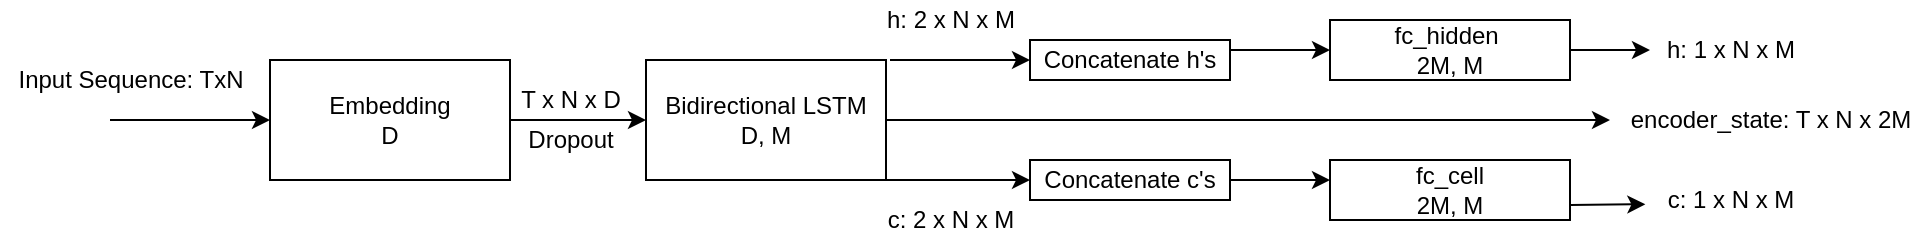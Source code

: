 <mxfile version="17.4.5"><diagram id="kgpKYQtTHZ0yAKxKKP6v" name="Page-1"><mxGraphModel dx="1956" dy="549" grid="1" gridSize="10" guides="1" tooltips="1" connect="1" arrows="1" fold="1" page="1" pageScale="1" pageWidth="850" pageHeight="1100" math="0" shadow="0"><root><mxCell id="0"/><mxCell id="1" parent="0"/><mxCell id="d5u5MUOFGdJi3789RMhG-2" value="Embedding&lt;br&gt;D" style="rounded=0;whiteSpace=wrap;html=1;" vertex="1" parent="1"><mxGeometry x="100" y="140" width="120" height="60" as="geometry"/></mxCell><mxCell id="d5u5MUOFGdJi3789RMhG-3" value="" style="endArrow=classic;html=1;rounded=0;entryX=0;entryY=0.5;entryDx=0;entryDy=0;" edge="1" parent="1" target="d5u5MUOFGdJi3789RMhG-2"><mxGeometry width="50" height="50" relative="1" as="geometry"><mxPoint x="20" y="170" as="sourcePoint"/><mxPoint x="450" y="290" as="targetPoint"/><Array as="points"/></mxGeometry></mxCell><mxCell id="d5u5MUOFGdJi3789RMhG-4" value="Input Sequence: TxN" style="text;html=1;resizable=0;autosize=1;align=center;verticalAlign=middle;points=[];fillColor=none;strokeColor=none;rounded=0;" vertex="1" parent="1"><mxGeometry x="-35" y="140" width="130" height="20" as="geometry"/></mxCell><mxCell id="d5u5MUOFGdJi3789RMhG-5" value="Bidirectional LSTM&lt;br&gt;D, M" style="rounded=0;whiteSpace=wrap;html=1;" vertex="1" parent="1"><mxGeometry x="288" y="140" width="120" height="60" as="geometry"/></mxCell><mxCell id="d5u5MUOFGdJi3789RMhG-7" value="" style="endArrow=classic;html=1;rounded=0;exitX=1;exitY=0.5;exitDx=0;exitDy=0;entryX=0;entryY=0.5;entryDx=0;entryDy=0;" edge="1" parent="1" source="d5u5MUOFGdJi3789RMhG-2" target="d5u5MUOFGdJi3789RMhG-5"><mxGeometry width="50" height="50" relative="1" as="geometry"><mxPoint x="400" y="340" as="sourcePoint"/><mxPoint x="450" y="290" as="targetPoint"/></mxGeometry></mxCell><mxCell id="d5u5MUOFGdJi3789RMhG-8" value="Dropout&lt;br&gt;" style="text;html=1;resizable=0;autosize=1;align=center;verticalAlign=middle;points=[];fillColor=none;strokeColor=none;rounded=0;" vertex="1" parent="1"><mxGeometry x="220" y="170" width="60" height="20" as="geometry"/></mxCell><mxCell id="d5u5MUOFGdJi3789RMhG-10" value="" style="endArrow=classic;html=1;rounded=0;exitX=1;exitY=1;exitDx=0;exitDy=0;" edge="1" parent="1" source="d5u5MUOFGdJi3789RMhG-5"><mxGeometry width="50" height="50" relative="1" as="geometry"><mxPoint x="420" y="150" as="sourcePoint"/><mxPoint x="480" y="200" as="targetPoint"/></mxGeometry></mxCell><mxCell id="d5u5MUOFGdJi3789RMhG-11" value="" style="endArrow=classic;html=1;rounded=0;exitX=1;exitY=0.5;exitDx=0;exitDy=0;" edge="1" parent="1" source="d5u5MUOFGdJi3789RMhG-5"><mxGeometry width="50" height="50" relative="1" as="geometry"><mxPoint x="430" y="160" as="sourcePoint"/><mxPoint x="770" y="170" as="targetPoint"/></mxGeometry></mxCell><mxCell id="d5u5MUOFGdJi3789RMhG-13" value="fc_hidden&amp;nbsp;&lt;br&gt;2M, M" style="rounded=0;whiteSpace=wrap;html=1;" vertex="1" parent="1"><mxGeometry x="630" y="120" width="120" height="30" as="geometry"/></mxCell><mxCell id="d5u5MUOFGdJi3789RMhG-14" value="fc_cell&lt;br&gt;2M, M" style="rounded=0;whiteSpace=wrap;html=1;" vertex="1" parent="1"><mxGeometry x="630" y="190" width="120" height="30" as="geometry"/></mxCell><mxCell id="d5u5MUOFGdJi3789RMhG-15" value="T x N x D" style="text;html=1;resizable=0;autosize=1;align=center;verticalAlign=middle;points=[];fillColor=none;strokeColor=none;rounded=0;" vertex="1" parent="1"><mxGeometry x="215" y="150" width="70" height="20" as="geometry"/></mxCell><mxCell id="d5u5MUOFGdJi3789RMhG-16" value="h: 2 x N x M" style="text;html=1;resizable=0;autosize=1;align=center;verticalAlign=middle;points=[];fillColor=none;strokeColor=none;rounded=0;rotation=0;" vertex="1" parent="1"><mxGeometry x="400" y="110" width="80" height="20" as="geometry"/></mxCell><mxCell id="d5u5MUOFGdJi3789RMhG-19" value="c: 2 x N x M" style="text;html=1;resizable=0;autosize=1;align=center;verticalAlign=middle;points=[];fillColor=none;strokeColor=none;rounded=0;rotation=0;" vertex="1" parent="1"><mxGeometry x="400" y="210" width="80" height="20" as="geometry"/></mxCell><mxCell id="d5u5MUOFGdJi3789RMhG-20" value="encoder_state: T x N x 2M" style="text;html=1;resizable=0;autosize=1;align=center;verticalAlign=middle;points=[];fillColor=none;strokeColor=none;rounded=0;" vertex="1" parent="1"><mxGeometry x="770" y="160" width="160" height="20" as="geometry"/></mxCell><mxCell id="d5u5MUOFGdJi3789RMhG-21" value="Concatenate h's" style="rounded=0;whiteSpace=wrap;html=1;" vertex="1" parent="1"><mxGeometry x="480" y="130" width="100" height="20" as="geometry"/></mxCell><mxCell id="d5u5MUOFGdJi3789RMhG-24" value="Concatenate c's" style="rounded=0;whiteSpace=wrap;html=1;" vertex="1" parent="1"><mxGeometry x="480" y="190" width="100" height="20" as="geometry"/></mxCell><mxCell id="d5u5MUOFGdJi3789RMhG-28" value="" style="endArrow=classic;html=1;rounded=0;entryX=0;entryY=0.5;entryDx=0;entryDy=0;" edge="1" parent="1" target="d5u5MUOFGdJi3789RMhG-21"><mxGeometry width="50" height="50" relative="1" as="geometry"><mxPoint x="410" y="140" as="sourcePoint"/><mxPoint x="470" y="140" as="targetPoint"/></mxGeometry></mxCell><mxCell id="d5u5MUOFGdJi3789RMhG-31" value="" style="endArrow=classic;html=1;rounded=0;entryX=0;entryY=0.5;entryDx=0;entryDy=0;exitX=1;exitY=0.25;exitDx=0;exitDy=0;" edge="1" parent="1" source="d5u5MUOFGdJi3789RMhG-21" target="d5u5MUOFGdJi3789RMhG-13"><mxGeometry width="50" height="50" relative="1" as="geometry"><mxPoint x="480" y="310" as="sourcePoint"/><mxPoint x="530" y="260" as="targetPoint"/></mxGeometry></mxCell><mxCell id="d5u5MUOFGdJi3789RMhG-32" value="" style="endArrow=classic;html=1;rounded=0;exitX=1;exitY=0.5;exitDx=0;exitDy=0;" edge="1" parent="1" source="d5u5MUOFGdJi3789RMhG-24"><mxGeometry width="50" height="50" relative="1" as="geometry"><mxPoint x="590" y="145" as="sourcePoint"/><mxPoint x="630" y="200" as="targetPoint"/></mxGeometry></mxCell><mxCell id="d5u5MUOFGdJi3789RMhG-33" value="h: 1 x N x M" style="text;html=1;resizable=0;autosize=1;align=center;verticalAlign=middle;points=[];fillColor=none;strokeColor=none;rounded=0;rotation=0;" vertex="1" parent="1"><mxGeometry x="790" y="125" width="80" height="20" as="geometry"/></mxCell><mxCell id="d5u5MUOFGdJi3789RMhG-34" value="c: 1 x N x M" style="text;html=1;resizable=0;autosize=1;align=center;verticalAlign=middle;points=[];fillColor=none;strokeColor=none;rounded=0;rotation=0;" vertex="1" parent="1"><mxGeometry x="790" y="200" width="80" height="20" as="geometry"/></mxCell><mxCell id="d5u5MUOFGdJi3789RMhG-37" value="" style="endArrow=classic;html=1;rounded=0;exitX=1;exitY=0.5;exitDx=0;exitDy=0;" edge="1" parent="1" source="d5u5MUOFGdJi3789RMhG-13"><mxGeometry width="50" height="50" relative="1" as="geometry"><mxPoint x="460" y="310" as="sourcePoint"/><mxPoint x="790" y="135" as="targetPoint"/></mxGeometry></mxCell><mxCell id="d5u5MUOFGdJi3789RMhG-38" value="" style="endArrow=classic;html=1;rounded=0;entryX=-0.029;entryY=0.606;entryDx=0;entryDy=0;entryPerimeter=0;exitX=1;exitY=0.75;exitDx=0;exitDy=0;" edge="1" parent="1" source="d5u5MUOFGdJi3789RMhG-14" target="d5u5MUOFGdJi3789RMhG-34"><mxGeometry width="50" height="50" relative="1" as="geometry"><mxPoint x="460" y="310" as="sourcePoint"/><mxPoint x="510" y="260" as="targetPoint"/></mxGeometry></mxCell></root></mxGraphModel></diagram></mxfile>